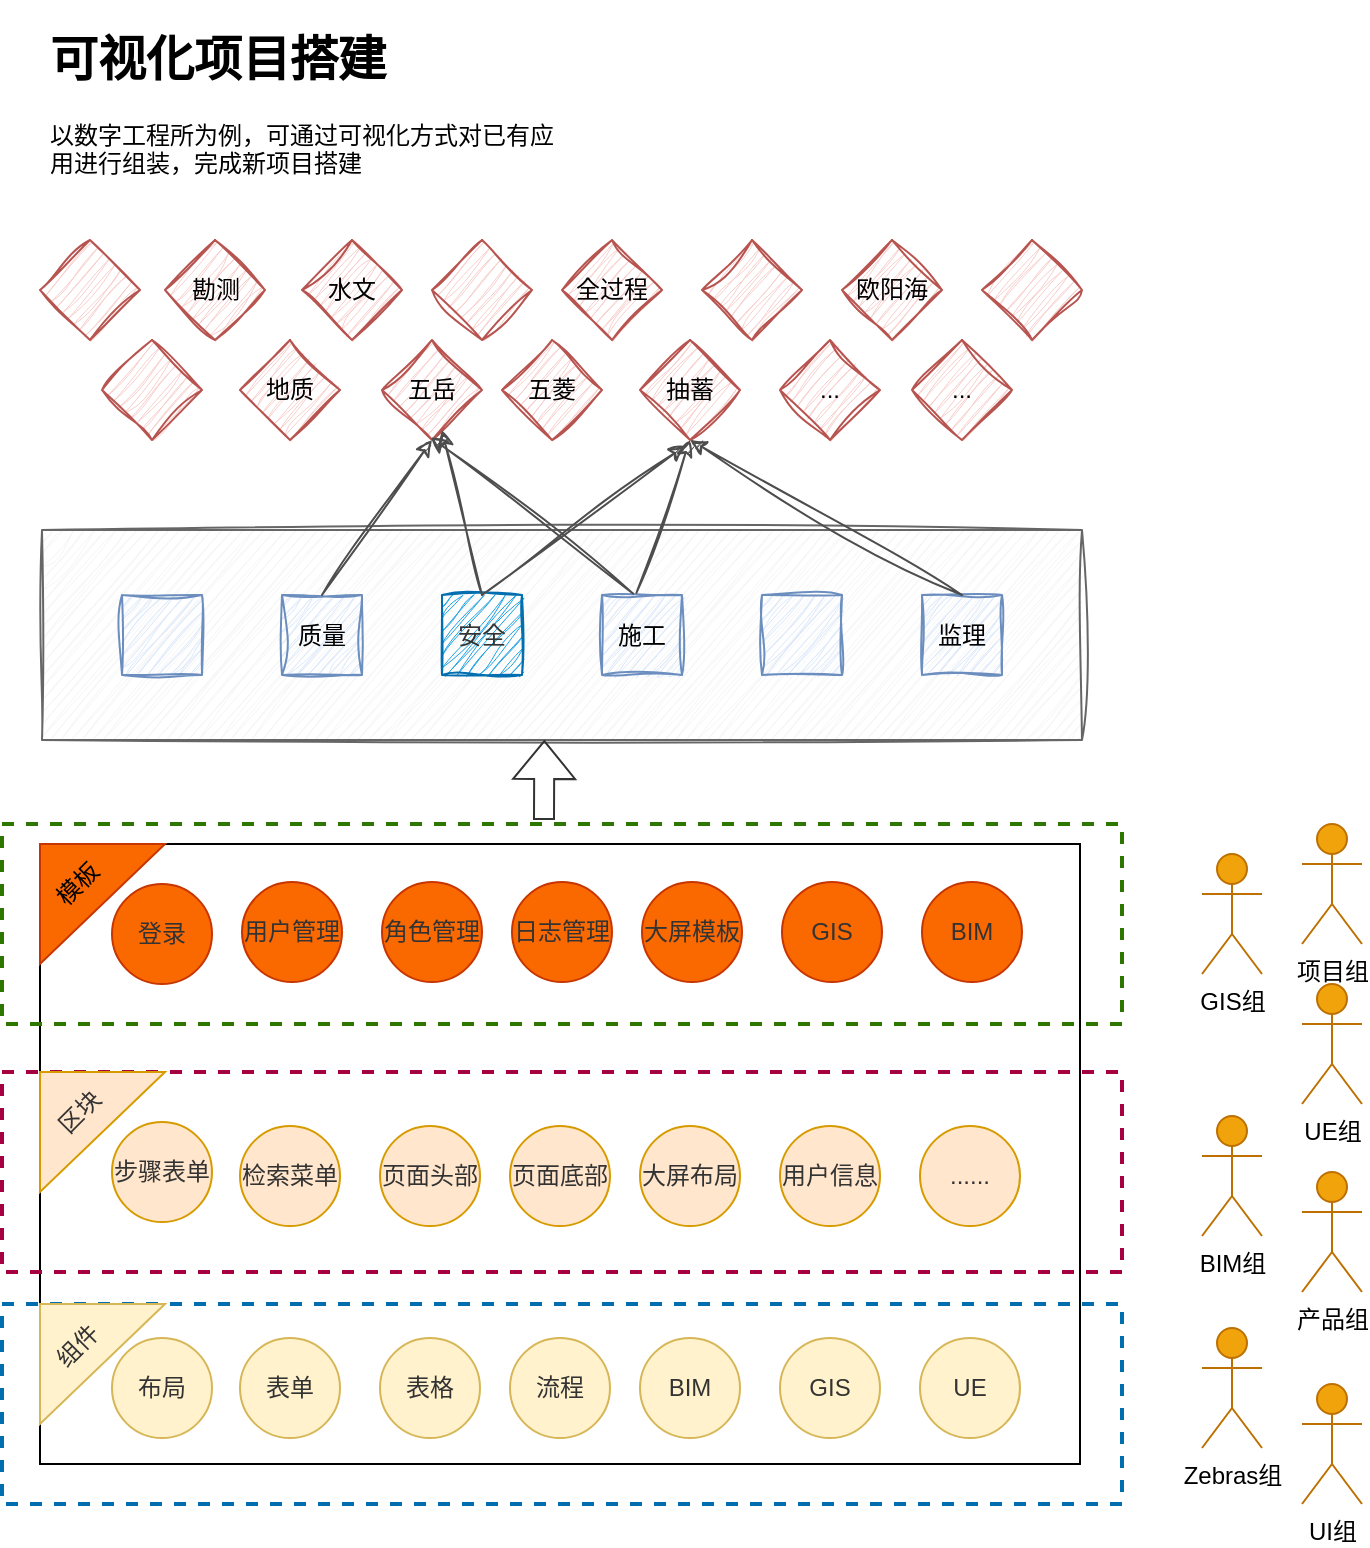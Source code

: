 <mxfile version="23.1.5" type="github">
  <diagram name="第 1 页" id="_P4C-NIC0c6lGI55AIVs">
    <mxGraphModel dx="1799" dy="961" grid="1" gridSize="10" guides="1" tooltips="1" connect="1" arrows="1" fold="1" page="1" pageScale="1" pageWidth="827" pageHeight="1169" math="0" shadow="0">
      <root>
        <mxCell id="0" />
        <mxCell id="1" parent="0" />
        <mxCell id="URCNevdXFKQMGU3Cfvzh-44" value="" style="rounded=0;whiteSpace=wrap;html=1;fontColor=#333333;shadow=0;" parent="1" vertex="1">
          <mxGeometry x="119" y="492" width="520" height="310" as="geometry" />
        </mxCell>
        <mxCell id="URCNevdXFKQMGU3Cfvzh-96" value="" style="rounded=0;whiteSpace=wrap;html=1;dashed=1;fillColor=none;fontColor=#ffffff;strokeColor=#A50040;strokeWidth=2;shadow=0;" parent="1" vertex="1">
          <mxGeometry x="100" y="606" width="560" height="100" as="geometry" />
        </mxCell>
        <mxCell id="URCNevdXFKQMGU3Cfvzh-95" value="" style="rounded=0;whiteSpace=wrap;html=1;dashed=1;fillColor=none;fontColor=#ffffff;strokeColor=#2D7600;strokeWidth=2;shadow=0;" parent="1" vertex="1">
          <mxGeometry x="100" y="482" width="560" height="100" as="geometry" />
        </mxCell>
        <mxCell id="URCNevdXFKQMGU3Cfvzh-1" value="" style="rounded=0;whiteSpace=wrap;html=1;fillColor=#f5f5f5;fontColor=#333333;strokeColor=#666666;shadow=0;sketch=1;curveFitting=1;jiggle=2;" parent="1" vertex="1">
          <mxGeometry x="120" y="335" width="520" height="105" as="geometry" />
        </mxCell>
        <mxCell id="URCNevdXFKQMGU3Cfvzh-2" value="" style="whiteSpace=wrap;html=1;aspect=fixed;fillColor=#dae8fc;strokeColor=#6c8ebf;shadow=0;sketch=1;curveFitting=1;jiggle=2;" parent="1" vertex="1">
          <mxGeometry x="160" y="367.5" width="40" height="40" as="geometry" />
        </mxCell>
        <mxCell id="URCNevdXFKQMGU3Cfvzh-3" value="质量" style="whiteSpace=wrap;html=1;aspect=fixed;fillColor=#dae8fc;strokeColor=#6c8ebf;shadow=0;sketch=1;curveFitting=1;jiggle=2;" parent="1" vertex="1">
          <mxGeometry x="240" y="367.5" width="40" height="40" as="geometry" />
        </mxCell>
        <mxCell id="URCNevdXFKQMGU3Cfvzh-4" value="&lt;font color=&quot;#333333&quot;&gt;安全&lt;/font&gt;" style="whiteSpace=wrap;html=1;aspect=fixed;fillColor=#1ba1e2;strokeColor=#006EAF;shadow=0;sketch=1;curveFitting=1;jiggle=2;fontColor=#ffffff;" parent="1" vertex="1">
          <mxGeometry x="320" y="367.5" width="40" height="40" as="geometry" />
        </mxCell>
        <mxCell id="URCNevdXFKQMGU3Cfvzh-94" value="" style="rounded=0;whiteSpace=wrap;html=1;dashed=1;fillColor=none;fontColor=#ffffff;strokeColor=#006EAF;strokeWidth=2;shadow=0;" parent="1" vertex="1">
          <mxGeometry x="100" y="722" width="560" height="100" as="geometry" />
        </mxCell>
        <mxCell id="URCNevdXFKQMGU3Cfvzh-5" value="施工" style="whiteSpace=wrap;html=1;aspect=fixed;fillColor=#dae8fc;strokeColor=#6c8ebf;shadow=0;sketch=1;curveFitting=1;jiggle=2;" parent="1" vertex="1">
          <mxGeometry x="400" y="367.5" width="40" height="40" as="geometry" />
        </mxCell>
        <mxCell id="URCNevdXFKQMGU3Cfvzh-6" value="" style="whiteSpace=wrap;html=1;aspect=fixed;fillColor=#dae8fc;strokeColor=#6c8ebf;shadow=0;sketch=1;curveFitting=1;jiggle=2;" parent="1" vertex="1">
          <mxGeometry x="480" y="367.5" width="40" height="40" as="geometry" />
        </mxCell>
        <mxCell id="URCNevdXFKQMGU3Cfvzh-7" value="监理" style="whiteSpace=wrap;html=1;aspect=fixed;fillColor=#dae8fc;strokeColor=#6c8ebf;shadow=0;sketch=1;curveFitting=1;jiggle=2;" parent="1" vertex="1">
          <mxGeometry x="560" y="367.5" width="40" height="40" as="geometry" />
        </mxCell>
        <mxCell id="URCNevdXFKQMGU3Cfvzh-8" value="" style="rhombus;whiteSpace=wrap;html=1;fillColor=#f8cecc;strokeColor=#b85450;shadow=0;sketch=1;curveFitting=1;jiggle=2;" parent="1" vertex="1">
          <mxGeometry x="150" y="240" width="50" height="50" as="geometry" />
        </mxCell>
        <mxCell id="URCNevdXFKQMGU3Cfvzh-9" value="地质" style="rhombus;whiteSpace=wrap;html=1;fillColor=#f8cecc;strokeColor=#b85450;shadow=0;sketch=1;curveFitting=1;jiggle=2;" parent="1" vertex="1">
          <mxGeometry x="219" y="240" width="50" height="50" as="geometry" />
        </mxCell>
        <mxCell id="URCNevdXFKQMGU3Cfvzh-10" value="五岳" style="rhombus;whiteSpace=wrap;html=1;fillColor=#f8cecc;strokeColor=#b85450;shadow=0;sketch=1;curveFitting=1;jiggle=2;" parent="1" vertex="1">
          <mxGeometry x="290" y="240" width="50" height="50" as="geometry" />
        </mxCell>
        <mxCell id="URCNevdXFKQMGU3Cfvzh-11" value="五菱" style="rhombus;whiteSpace=wrap;html=1;fillColor=#f8cecc;strokeColor=#b85450;shadow=0;sketch=1;curveFitting=1;jiggle=2;" parent="1" vertex="1">
          <mxGeometry x="350" y="240" width="50" height="50" as="geometry" />
        </mxCell>
        <mxCell id="URCNevdXFKQMGU3Cfvzh-12" value="抽蓄" style="rhombus;whiteSpace=wrap;html=1;fillColor=#f8cecc;strokeColor=#b85450;shadow=0;sketch=1;curveFitting=1;jiggle=2;" parent="1" vertex="1">
          <mxGeometry x="419" y="240" width="50" height="50" as="geometry" />
        </mxCell>
        <mxCell id="URCNevdXFKQMGU3Cfvzh-13" value="..." style="rhombus;whiteSpace=wrap;html=1;fillColor=#f8cecc;strokeColor=#b85450;shadow=0;sketch=1;curveFitting=1;jiggle=2;" parent="1" vertex="1">
          <mxGeometry x="489" y="240" width="50" height="50" as="geometry" />
        </mxCell>
        <mxCell id="URCNevdXFKQMGU3Cfvzh-14" value="勘测" style="rhombus;whiteSpace=wrap;html=1;fillColor=#f8cecc;strokeColor=#b85450;shadow=0;sketch=1;curveFitting=1;jiggle=2;" parent="1" vertex="1">
          <mxGeometry x="181.5" y="190" width="50" height="50" as="geometry" />
        </mxCell>
        <mxCell id="URCNevdXFKQMGU3Cfvzh-15" value="水文" style="rhombus;whiteSpace=wrap;html=1;fillColor=#f8cecc;strokeColor=#b85450;shadow=0;sketch=1;curveFitting=1;jiggle=2;" parent="1" vertex="1">
          <mxGeometry x="250" y="190" width="50" height="50" as="geometry" />
        </mxCell>
        <mxCell id="URCNevdXFKQMGU3Cfvzh-16" value="" style="rhombus;whiteSpace=wrap;html=1;fillColor=#f8cecc;strokeColor=#b85450;shadow=0;sketch=1;curveFitting=1;jiggle=2;" parent="1" vertex="1">
          <mxGeometry x="315" y="190" width="50" height="50" as="geometry" />
        </mxCell>
        <mxCell id="URCNevdXFKQMGU3Cfvzh-17" value="全过程" style="rhombus;whiteSpace=wrap;html=1;fillColor=#f8cecc;strokeColor=#b85450;shadow=0;sketch=1;curveFitting=1;jiggle=2;" parent="1" vertex="1">
          <mxGeometry x="380" y="190" width="50" height="50" as="geometry" />
        </mxCell>
        <mxCell id="URCNevdXFKQMGU3Cfvzh-18" value="" style="rhombus;whiteSpace=wrap;html=1;fillColor=#f8cecc;strokeColor=#b85450;shadow=0;sketch=1;curveFitting=1;jiggle=2;" parent="1" vertex="1">
          <mxGeometry x="450" y="190" width="50" height="50" as="geometry" />
        </mxCell>
        <mxCell id="URCNevdXFKQMGU3Cfvzh-19" value="欧阳海" style="rhombus;whiteSpace=wrap;html=1;fillColor=#f8cecc;strokeColor=#b85450;shadow=0;sketch=1;curveFitting=1;jiggle=2;" parent="1" vertex="1">
          <mxGeometry x="520" y="190" width="50" height="50" as="geometry" />
        </mxCell>
        <mxCell id="URCNevdXFKQMGU3Cfvzh-20" value="" style="endArrow=classic;html=1;rounded=0;exitX=0.5;exitY=0;exitDx=0;exitDy=0;strokeColor=#4D4D4D;shadow=0;sketch=1;curveFitting=1;jiggle=2;" parent="1" source="URCNevdXFKQMGU3Cfvzh-4" target="URCNevdXFKQMGU3Cfvzh-10" edge="1">
          <mxGeometry width="50" height="50" relative="1" as="geometry">
            <mxPoint x="382" y="334" as="sourcePoint" />
            <mxPoint x="432" y="284" as="targetPoint" />
          </mxGeometry>
        </mxCell>
        <mxCell id="URCNevdXFKQMGU3Cfvzh-21" value="" style="endArrow=classic;html=1;rounded=0;exitX=0.5;exitY=0;exitDx=0;exitDy=0;strokeColor=#4D4D4D;shadow=0;sketch=1;curveFitting=1;jiggle=2;entryX=0.453;entryY=1.054;entryDx=0;entryDy=0;entryPerimeter=0;" parent="1" source="URCNevdXFKQMGU3Cfvzh-4" edge="1" target="URCNevdXFKQMGU3Cfvzh-12">
          <mxGeometry width="50" height="50" relative="1" as="geometry">
            <mxPoint x="417.5" y="367.5" as="sourcePoint" />
            <mxPoint x="413.5" y="288.5" as="targetPoint" />
          </mxGeometry>
        </mxCell>
        <mxCell id="URCNevdXFKQMGU3Cfvzh-22" value="" style="endArrow=classic;html=1;rounded=0;exitX=0.431;exitY=-0.027;exitDx=0;exitDy=0;strokeColor=#4D4D4D;shadow=0;sketch=1;curveFitting=1;jiggle=2;exitPerimeter=0;entryX=0.5;entryY=1;entryDx=0;entryDy=0;" parent="1" edge="1" target="URCNevdXFKQMGU3Cfvzh-12" source="URCNevdXFKQMGU3Cfvzh-5">
          <mxGeometry width="50" height="50" relative="1" as="geometry">
            <mxPoint x="418.44" y="367.5" as="sourcePoint" />
            <mxPoint x="440" y="300.24" as="targetPoint" />
          </mxGeometry>
        </mxCell>
        <mxCell id="URCNevdXFKQMGU3Cfvzh-23" value="" style="endArrow=classic;html=1;rounded=0;exitX=0.5;exitY=0;exitDx=0;exitDy=0;strokeColor=#4D4D4D;shadow=0;sketch=1;curveFitting=1;jiggle=2;entryX=0.5;entryY=1;entryDx=0;entryDy=0;" parent="1" edge="1" target="URCNevdXFKQMGU3Cfvzh-12" source="URCNevdXFKQMGU3Cfvzh-7">
          <mxGeometry width="50" height="50" relative="1" as="geometry">
            <mxPoint x="573.25" y="369.5" as="sourcePoint" />
            <mxPoint x="405" y="290" as="targetPoint" />
          </mxGeometry>
        </mxCell>
        <mxCell id="URCNevdXFKQMGU3Cfvzh-24" value="" style="endArrow=classic;html=1;rounded=0;exitX=0.5;exitY=0;exitDx=0;exitDy=0;strokeColor=#4D4D4D;shadow=0;sketch=1;curveFitting=1;jiggle=2;entryX=0.5;entryY=1;entryDx=0;entryDy=0;" parent="1" target="URCNevdXFKQMGU3Cfvzh-10" edge="1">
          <mxGeometry width="50" height="50" relative="1" as="geometry">
            <mxPoint x="260" y="367.5" as="sourcePoint" />
            <mxPoint x="256" y="288.5" as="targetPoint" />
          </mxGeometry>
        </mxCell>
        <mxCell id="URCNevdXFKQMGU3Cfvzh-25" value="" style="endArrow=classic;html=1;rounded=0;exitX=0.39;exitY=-0.017;exitDx=0;exitDy=0;strokeColor=#4D4D4D;shadow=0;sketch=1;curveFitting=1;jiggle=2;entryX=0.488;entryY=0.972;entryDx=0;entryDy=0;entryPerimeter=0;exitPerimeter=0;" parent="1" source="URCNevdXFKQMGU3Cfvzh-5" target="URCNevdXFKQMGU3Cfvzh-10" edge="1">
          <mxGeometry width="50" height="50" relative="1" as="geometry">
            <mxPoint x="426.5" y="377.5" as="sourcePoint" />
            <mxPoint x="330" y="290" as="targetPoint" />
          </mxGeometry>
        </mxCell>
        <mxCell id="URCNevdXFKQMGU3Cfvzh-26" value="&lt;h1&gt;可视化项目搭建&lt;/h1&gt;&lt;p&gt;以数字工程所为例，可通过可视化方式对已有应用进行组装，完成新项目搭建&lt;/p&gt;" style="text;html=1;spacing=5;spacingTop=-20;whiteSpace=wrap;overflow=hidden;rounded=0;" parent="1" vertex="1">
          <mxGeometry x="119" y="80" width="270" height="100" as="geometry" />
        </mxCell>
        <mxCell id="URCNevdXFKQMGU3Cfvzh-73" value="登录" style="ellipse;whiteSpace=wrap;html=1;aspect=fixed;fillColor=#fa6800;strokeColor=#C73500;fontColor=#333333;shadow=0;" parent="1" vertex="1">
          <mxGeometry x="155" y="512" width="50" height="50" as="geometry" />
        </mxCell>
        <mxCell id="URCNevdXFKQMGU3Cfvzh-74" value="用户管理" style="ellipse;whiteSpace=wrap;html=1;aspect=fixed;fillColor=#fa6800;strokeColor=#C73500;fontColor=#333333;shadow=0;" parent="1" vertex="1">
          <mxGeometry x="220" y="511" width="50" height="50" as="geometry" />
        </mxCell>
        <mxCell id="URCNevdXFKQMGU3Cfvzh-75" value="角色管理" style="ellipse;whiteSpace=wrap;html=1;aspect=fixed;fillColor=#fa6800;strokeColor=#C73500;fontColor=#333333;shadow=0;" parent="1" vertex="1">
          <mxGeometry x="290" y="511" width="50" height="50" as="geometry" />
        </mxCell>
        <mxCell id="URCNevdXFKQMGU3Cfvzh-76" value="日志管理" style="ellipse;whiteSpace=wrap;html=1;aspect=fixed;fillColor=#fa6800;strokeColor=#C73500;fontColor=#333333;shadow=0;" parent="1" vertex="1">
          <mxGeometry x="355" y="511" width="50" height="50" as="geometry" />
        </mxCell>
        <mxCell id="URCNevdXFKQMGU3Cfvzh-77" value="大屏模板" style="ellipse;whiteSpace=wrap;html=1;aspect=fixed;fillColor=#fa6800;strokeColor=#C73500;fontColor=#333333;shadow=0;" parent="1" vertex="1">
          <mxGeometry x="420" y="511" width="50" height="50" as="geometry" />
        </mxCell>
        <mxCell id="URCNevdXFKQMGU3Cfvzh-78" value="GIS" style="ellipse;whiteSpace=wrap;html=1;aspect=fixed;fillColor=#fa6800;strokeColor=#C73500;fontColor=#333333;shadow=0;" parent="1" vertex="1">
          <mxGeometry x="490" y="511" width="50" height="50" as="geometry" />
        </mxCell>
        <mxCell id="URCNevdXFKQMGU3Cfvzh-79" value="BIM" style="ellipse;whiteSpace=wrap;html=1;aspect=fixed;fillColor=#fa6800;strokeColor=#C73500;fontColor=#333333;shadow=0;" parent="1" vertex="1">
          <mxGeometry x="560" y="511" width="50" height="50" as="geometry" />
        </mxCell>
        <mxCell id="URCNevdXFKQMGU3Cfvzh-80" value="步骤表单" style="ellipse;whiteSpace=wrap;html=1;aspect=fixed;fillColor=#ffe6cc;strokeColor=#d79b00;fontColor=#333333;shadow=0;" parent="1" vertex="1">
          <mxGeometry x="155" y="631" width="50" height="50" as="geometry" />
        </mxCell>
        <mxCell id="URCNevdXFKQMGU3Cfvzh-81" value="检索菜单" style="ellipse;whiteSpace=wrap;html=1;aspect=fixed;fillColor=#ffe6cc;strokeColor=#d79b00;fontColor=#333333;shadow=0;" parent="1" vertex="1">
          <mxGeometry x="219" y="633" width="50" height="50" as="geometry" />
        </mxCell>
        <mxCell id="URCNevdXFKQMGU3Cfvzh-82" value="页面头部" style="ellipse;whiteSpace=wrap;html=1;aspect=fixed;fillColor=#ffe6cc;strokeColor=#d79b00;fontColor=#333333;shadow=0;" parent="1" vertex="1">
          <mxGeometry x="289" y="633" width="50" height="50" as="geometry" />
        </mxCell>
        <mxCell id="URCNevdXFKQMGU3Cfvzh-83" value="页面底部" style="ellipse;whiteSpace=wrap;html=1;aspect=fixed;fillColor=#ffe6cc;strokeColor=#d79b00;fontColor=#333333;shadow=0;" parent="1" vertex="1">
          <mxGeometry x="354" y="633" width="50" height="50" as="geometry" />
        </mxCell>
        <mxCell id="URCNevdXFKQMGU3Cfvzh-84" value="大屏布局" style="ellipse;whiteSpace=wrap;html=1;aspect=fixed;fillColor=#ffe6cc;strokeColor=#d79b00;fontColor=#333333;shadow=0;" parent="1" vertex="1">
          <mxGeometry x="419" y="633" width="50" height="50" as="geometry" />
        </mxCell>
        <mxCell id="URCNevdXFKQMGU3Cfvzh-85" value="用户信息" style="ellipse;whiteSpace=wrap;html=1;aspect=fixed;fillColor=#ffe6cc;strokeColor=#d79b00;fontColor=#333333;shadow=0;" parent="1" vertex="1">
          <mxGeometry x="489" y="633" width="50" height="50" as="geometry" />
        </mxCell>
        <mxCell id="URCNevdXFKQMGU3Cfvzh-86" value="......" style="ellipse;whiteSpace=wrap;html=1;aspect=fixed;fillColor=#ffe6cc;strokeColor=#d79b00;fontColor=#333333;shadow=0;" parent="1" vertex="1">
          <mxGeometry x="559" y="633" width="50" height="50" as="geometry" />
        </mxCell>
        <mxCell id="URCNevdXFKQMGU3Cfvzh-87" value="布局" style="ellipse;whiteSpace=wrap;html=1;aspect=fixed;fillColor=#fff2cc;strokeColor=#d6b656;fontColor=#333333;shadow=0;" parent="1" vertex="1">
          <mxGeometry x="155" y="739" width="50" height="50" as="geometry" />
        </mxCell>
        <mxCell id="URCNevdXFKQMGU3Cfvzh-88" value="表单" style="ellipse;whiteSpace=wrap;html=1;aspect=fixed;fillColor=#fff2cc;strokeColor=#d6b656;fontColor=#333333;shadow=0;" parent="1" vertex="1">
          <mxGeometry x="219" y="739" width="50" height="50" as="geometry" />
        </mxCell>
        <mxCell id="URCNevdXFKQMGU3Cfvzh-89" value="表格" style="ellipse;whiteSpace=wrap;html=1;aspect=fixed;fillColor=#fff2cc;strokeColor=#d6b656;fontColor=#333333;shadow=0;" parent="1" vertex="1">
          <mxGeometry x="289" y="739" width="50" height="50" as="geometry" />
        </mxCell>
        <mxCell id="URCNevdXFKQMGU3Cfvzh-90" value="流程" style="ellipse;whiteSpace=wrap;html=1;aspect=fixed;fillColor=#fff2cc;strokeColor=#d6b656;fontColor=#333333;shadow=0;" parent="1" vertex="1">
          <mxGeometry x="354" y="739" width="50" height="50" as="geometry" />
        </mxCell>
        <mxCell id="URCNevdXFKQMGU3Cfvzh-91" value="BIM" style="ellipse;whiteSpace=wrap;html=1;aspect=fixed;fillColor=#fff2cc;strokeColor=#d6b656;fontColor=#333333;shadow=0;" parent="1" vertex="1">
          <mxGeometry x="419" y="739" width="50" height="50" as="geometry" />
        </mxCell>
        <mxCell id="URCNevdXFKQMGU3Cfvzh-92" value="GIS" style="ellipse;whiteSpace=wrap;html=1;aspect=fixed;fillColor=#fff2cc;strokeColor=#d6b656;fontColor=#333333;shadow=0;" parent="1" vertex="1">
          <mxGeometry x="489" y="739" width="50" height="50" as="geometry" />
        </mxCell>
        <mxCell id="URCNevdXFKQMGU3Cfvzh-93" value="UE" style="ellipse;whiteSpace=wrap;html=1;aspect=fixed;fillColor=#fff2cc;strokeColor=#d6b656;fontColor=#333333;shadow=0;" parent="1" vertex="1">
          <mxGeometry x="559" y="739" width="50" height="50" as="geometry" />
        </mxCell>
        <mxCell id="URCNevdXFKQMGU3Cfvzh-98" value="" style="shape=flexArrow;endArrow=classic;html=1;rounded=0;entryX=0.483;entryY=1.038;entryDx=0;entryDy=0;entryPerimeter=0;strokeColor=#333333;" parent="1" edge="1">
          <mxGeometry width="50" height="50" relative="1" as="geometry">
            <mxPoint x="371" y="480" as="sourcePoint" />
            <mxPoint x="371.16" y="440" as="targetPoint" />
          </mxGeometry>
        </mxCell>
        <mxCell id="URCNevdXFKQMGU3Cfvzh-100" value="" style="rhombus;whiteSpace=wrap;html=1;fillColor=#f8cecc;strokeColor=#b85450;shadow=0;sketch=1;curveFitting=1;jiggle=2;" parent="1" vertex="1">
          <mxGeometry x="119" y="190" width="50" height="50" as="geometry" />
        </mxCell>
        <mxCell id="URCNevdXFKQMGU3Cfvzh-101" value="" style="rhombus;whiteSpace=wrap;html=1;fillColor=#f8cecc;strokeColor=#b85450;shadow=0;sketch=1;curveFitting=1;jiggle=2;" parent="1" vertex="1">
          <mxGeometry x="590" y="190" width="50" height="50" as="geometry" />
        </mxCell>
        <mxCell id="URCNevdXFKQMGU3Cfvzh-103" value="GIS组" style="shape=umlActor;verticalLabelPosition=bottom;verticalAlign=top;html=1;outlineConnect=0;fillColor=#f0a30a;strokeColor=#BD7000;fontColor=#000000;shadow=0;" parent="1" vertex="1">
          <mxGeometry x="700" y="497" width="30" height="60" as="geometry" />
        </mxCell>
        <mxCell id="URCNevdXFKQMGU3Cfvzh-110" value="" style="verticalLabelPosition=bottom;verticalAlign=top;html=1;shape=mxgraph.basic.orthogonal_triangle;direction=south;rotation=0;fillColor=#fa6800;fontColor=#333333;strokeColor=#C73500;shadow=0;" parent="1" vertex="1">
          <mxGeometry x="119" y="492" width="62.5" height="60" as="geometry" />
        </mxCell>
        <mxCell id="URCNevdXFKQMGU3Cfvzh-112" value="" style="verticalLabelPosition=bottom;verticalAlign=top;html=1;shape=mxgraph.basic.orthogonal_triangle;direction=south;rotation=0;fillColor=#ffe6cc;strokeColor=#d79b00;fontColor=#333333;shadow=0;" parent="1" vertex="1">
          <mxGeometry x="119" y="606" width="62.5" height="60" as="geometry" />
        </mxCell>
        <mxCell id="URCNevdXFKQMGU3Cfvzh-113" value="" style="verticalLabelPosition=bottom;verticalAlign=top;html=1;shape=mxgraph.basic.orthogonal_triangle;direction=south;rotation=0;fillColor=#fff2cc;strokeColor=#d6b656;fontColor=#333333;shadow=0;" parent="1" vertex="1">
          <mxGeometry x="119" y="722" width="62.5" height="60" as="geometry" />
        </mxCell>
        <mxCell id="URCNevdXFKQMGU3Cfvzh-114" value="模板" style="text;html=1;align=center;verticalAlign=middle;whiteSpace=wrap;rounded=0;rotation=-45;shadow=0;" parent="1" vertex="1">
          <mxGeometry x="108" y="497" width="60" height="30" as="geometry" />
        </mxCell>
        <mxCell id="URCNevdXFKQMGU3Cfvzh-115" value="区块" style="text;html=1;align=center;verticalAlign=middle;whiteSpace=wrap;rounded=0;rotation=-45;fontColor=#333333;shadow=0;" parent="1" vertex="1">
          <mxGeometry x="109" y="611" width="60" height="30" as="geometry" />
        </mxCell>
        <mxCell id="URCNevdXFKQMGU3Cfvzh-116" value="组件" style="text;html=1;align=center;verticalAlign=middle;whiteSpace=wrap;rounded=0;rotation=-45;fontColor=#333333;shadow=0;" parent="1" vertex="1">
          <mxGeometry x="108" y="728" width="60" height="30" as="geometry" />
        </mxCell>
        <mxCell id="URCNevdXFKQMGU3Cfvzh-117" value="BIM组" style="shape=umlActor;verticalLabelPosition=bottom;verticalAlign=top;html=1;outlineConnect=0;fillColor=#f0a30a;strokeColor=#BD7000;fontColor=#000000;shadow=0;" parent="1" vertex="1">
          <mxGeometry x="700" y="628" width="30" height="60" as="geometry" />
        </mxCell>
        <mxCell id="URCNevdXFKQMGU3Cfvzh-118" value="Zebras组" style="shape=umlActor;verticalLabelPosition=bottom;verticalAlign=top;html=1;outlineConnect=0;fillColor=#f0a30a;strokeColor=#BD7000;fontColor=#000000;shadow=0;" parent="1" vertex="1">
          <mxGeometry x="700" y="734" width="30" height="60" as="geometry" />
        </mxCell>
        <mxCell id="anlMMiIjX-qQsy4AaUph-1" value="..." style="rhombus;whiteSpace=wrap;html=1;fillColor=#f8cecc;strokeColor=#b85450;shadow=0;sketch=1;curveFitting=1;jiggle=2;" vertex="1" parent="1">
          <mxGeometry x="555" y="240" width="50" height="50" as="geometry" />
        </mxCell>
        <mxCell id="anlMMiIjX-qQsy4AaUph-4" value="UE组" style="shape=umlActor;verticalLabelPosition=bottom;verticalAlign=top;html=1;outlineConnect=0;fillColor=#f0a30a;strokeColor=#BD7000;fontColor=#000000;shadow=0;" vertex="1" parent="1">
          <mxGeometry x="750" y="562" width="30" height="60" as="geometry" />
        </mxCell>
        <mxCell id="anlMMiIjX-qQsy4AaUph-5" value="产品组" style="shape=umlActor;verticalLabelPosition=bottom;verticalAlign=top;html=1;outlineConnect=0;fillColor=#f0a30a;strokeColor=#BD7000;fontColor=#000000;shadow=0;" vertex="1" parent="1">
          <mxGeometry x="750" y="656" width="30" height="60" as="geometry" />
        </mxCell>
        <mxCell id="anlMMiIjX-qQsy4AaUph-6" value="UI组" style="shape=umlActor;verticalLabelPosition=bottom;verticalAlign=top;html=1;outlineConnect=0;fillColor=#f0a30a;strokeColor=#BD7000;fontColor=#000000;shadow=0;" vertex="1" parent="1">
          <mxGeometry x="750" y="762" width="30" height="60" as="geometry" />
        </mxCell>
        <mxCell id="anlMMiIjX-qQsy4AaUph-9" value="项目组" style="shape=umlActor;verticalLabelPosition=bottom;verticalAlign=top;html=1;outlineConnect=0;fillColor=#f0a30a;strokeColor=#BD7000;fontColor=#000000;shadow=0;" vertex="1" parent="1">
          <mxGeometry x="750" y="482" width="30" height="60" as="geometry" />
        </mxCell>
      </root>
    </mxGraphModel>
  </diagram>
</mxfile>

